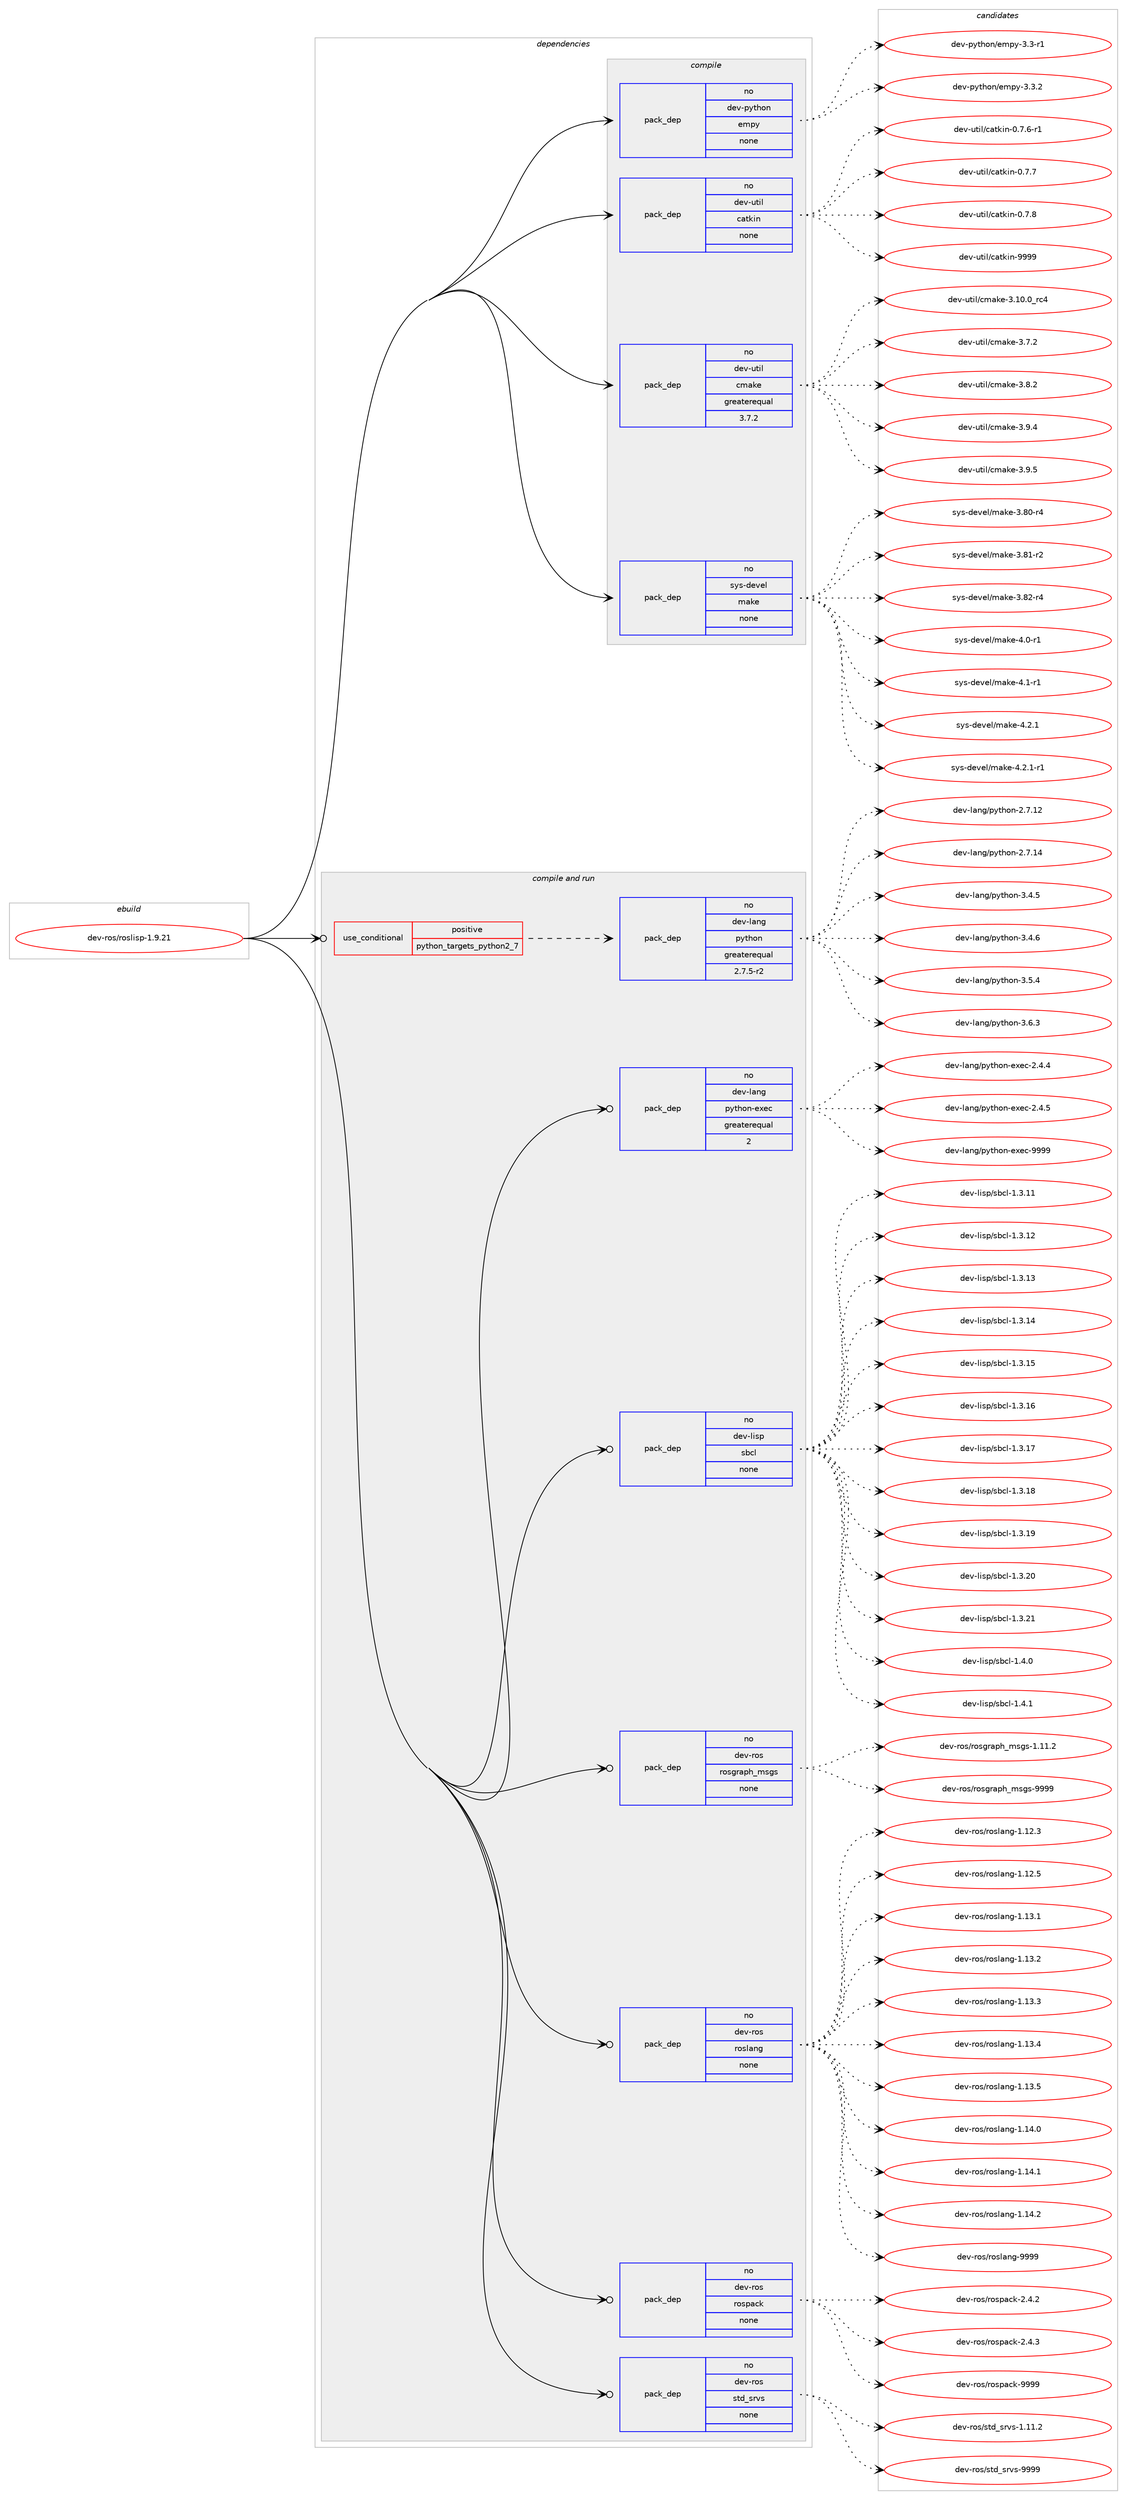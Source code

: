 digraph prolog {

# *************
# Graph options
# *************

newrank=true;
concentrate=true;
compound=true;
graph [rankdir=LR,fontname=Helvetica,fontsize=10,ranksep=1.5];#, ranksep=2.5, nodesep=0.2];
edge  [arrowhead=vee];
node  [fontname=Helvetica,fontsize=10];

# **********
# The ebuild
# **********

subgraph cluster_leftcol {
color=gray;
rank=same;
label=<<i>ebuild</i>>;
id [label="dev-ros/roslisp-1.9.21", color=red, width=4, href="../dev-ros/roslisp-1.9.21.svg"];
}

# ****************
# The dependencies
# ****************

subgraph cluster_midcol {
color=gray;
label=<<i>dependencies</i>>;
subgraph cluster_compile {
fillcolor="#eeeeee";
style=filled;
label=<<i>compile</i>>;
subgraph pack159472 {
dependency210140 [label=<<TABLE BORDER="0" CELLBORDER="1" CELLSPACING="0" CELLPADDING="4" WIDTH="220"><TR><TD ROWSPAN="6" CELLPADDING="30">pack_dep</TD></TR><TR><TD WIDTH="110">no</TD></TR><TR><TD>dev-python</TD></TR><TR><TD>empy</TD></TR><TR><TD>none</TD></TR><TR><TD></TD></TR></TABLE>>, shape=none, color=blue];
}
id:e -> dependency210140:w [weight=20,style="solid",arrowhead="vee"];
subgraph pack159473 {
dependency210141 [label=<<TABLE BORDER="0" CELLBORDER="1" CELLSPACING="0" CELLPADDING="4" WIDTH="220"><TR><TD ROWSPAN="6" CELLPADDING="30">pack_dep</TD></TR><TR><TD WIDTH="110">no</TD></TR><TR><TD>dev-util</TD></TR><TR><TD>catkin</TD></TR><TR><TD>none</TD></TR><TR><TD></TD></TR></TABLE>>, shape=none, color=blue];
}
id:e -> dependency210141:w [weight=20,style="solid",arrowhead="vee"];
subgraph pack159474 {
dependency210142 [label=<<TABLE BORDER="0" CELLBORDER="1" CELLSPACING="0" CELLPADDING="4" WIDTH="220"><TR><TD ROWSPAN="6" CELLPADDING="30">pack_dep</TD></TR><TR><TD WIDTH="110">no</TD></TR><TR><TD>dev-util</TD></TR><TR><TD>cmake</TD></TR><TR><TD>greaterequal</TD></TR><TR><TD>3.7.2</TD></TR></TABLE>>, shape=none, color=blue];
}
id:e -> dependency210142:w [weight=20,style="solid",arrowhead="vee"];
subgraph pack159475 {
dependency210143 [label=<<TABLE BORDER="0" CELLBORDER="1" CELLSPACING="0" CELLPADDING="4" WIDTH="220"><TR><TD ROWSPAN="6" CELLPADDING="30">pack_dep</TD></TR><TR><TD WIDTH="110">no</TD></TR><TR><TD>sys-devel</TD></TR><TR><TD>make</TD></TR><TR><TD>none</TD></TR><TR><TD></TD></TR></TABLE>>, shape=none, color=blue];
}
id:e -> dependency210143:w [weight=20,style="solid",arrowhead="vee"];
}
subgraph cluster_compileandrun {
fillcolor="#eeeeee";
style=filled;
label=<<i>compile and run</i>>;
subgraph cond46681 {
dependency210144 [label=<<TABLE BORDER="0" CELLBORDER="1" CELLSPACING="0" CELLPADDING="4"><TR><TD ROWSPAN="3" CELLPADDING="10">use_conditional</TD></TR><TR><TD>positive</TD></TR><TR><TD>python_targets_python2_7</TD></TR></TABLE>>, shape=none, color=red];
subgraph pack159476 {
dependency210145 [label=<<TABLE BORDER="0" CELLBORDER="1" CELLSPACING="0" CELLPADDING="4" WIDTH="220"><TR><TD ROWSPAN="6" CELLPADDING="30">pack_dep</TD></TR><TR><TD WIDTH="110">no</TD></TR><TR><TD>dev-lang</TD></TR><TR><TD>python</TD></TR><TR><TD>greaterequal</TD></TR><TR><TD>2.7.5-r2</TD></TR></TABLE>>, shape=none, color=blue];
}
dependency210144:e -> dependency210145:w [weight=20,style="dashed",arrowhead="vee"];
}
id:e -> dependency210144:w [weight=20,style="solid",arrowhead="odotvee"];
subgraph pack159477 {
dependency210146 [label=<<TABLE BORDER="0" CELLBORDER="1" CELLSPACING="0" CELLPADDING="4" WIDTH="220"><TR><TD ROWSPAN="6" CELLPADDING="30">pack_dep</TD></TR><TR><TD WIDTH="110">no</TD></TR><TR><TD>dev-lang</TD></TR><TR><TD>python-exec</TD></TR><TR><TD>greaterequal</TD></TR><TR><TD>2</TD></TR></TABLE>>, shape=none, color=blue];
}
id:e -> dependency210146:w [weight=20,style="solid",arrowhead="odotvee"];
subgraph pack159478 {
dependency210147 [label=<<TABLE BORDER="0" CELLBORDER="1" CELLSPACING="0" CELLPADDING="4" WIDTH="220"><TR><TD ROWSPAN="6" CELLPADDING="30">pack_dep</TD></TR><TR><TD WIDTH="110">no</TD></TR><TR><TD>dev-lisp</TD></TR><TR><TD>sbcl</TD></TR><TR><TD>none</TD></TR><TR><TD></TD></TR></TABLE>>, shape=none, color=blue];
}
id:e -> dependency210147:w [weight=20,style="solid",arrowhead="odotvee"];
subgraph pack159479 {
dependency210148 [label=<<TABLE BORDER="0" CELLBORDER="1" CELLSPACING="0" CELLPADDING="4" WIDTH="220"><TR><TD ROWSPAN="6" CELLPADDING="30">pack_dep</TD></TR><TR><TD WIDTH="110">no</TD></TR><TR><TD>dev-ros</TD></TR><TR><TD>rosgraph_msgs</TD></TR><TR><TD>none</TD></TR><TR><TD></TD></TR></TABLE>>, shape=none, color=blue];
}
id:e -> dependency210148:w [weight=20,style="solid",arrowhead="odotvee"];
subgraph pack159480 {
dependency210149 [label=<<TABLE BORDER="0" CELLBORDER="1" CELLSPACING="0" CELLPADDING="4" WIDTH="220"><TR><TD ROWSPAN="6" CELLPADDING="30">pack_dep</TD></TR><TR><TD WIDTH="110">no</TD></TR><TR><TD>dev-ros</TD></TR><TR><TD>roslang</TD></TR><TR><TD>none</TD></TR><TR><TD></TD></TR></TABLE>>, shape=none, color=blue];
}
id:e -> dependency210149:w [weight=20,style="solid",arrowhead="odotvee"];
subgraph pack159481 {
dependency210150 [label=<<TABLE BORDER="0" CELLBORDER="1" CELLSPACING="0" CELLPADDING="4" WIDTH="220"><TR><TD ROWSPAN="6" CELLPADDING="30">pack_dep</TD></TR><TR><TD WIDTH="110">no</TD></TR><TR><TD>dev-ros</TD></TR><TR><TD>rospack</TD></TR><TR><TD>none</TD></TR><TR><TD></TD></TR></TABLE>>, shape=none, color=blue];
}
id:e -> dependency210150:w [weight=20,style="solid",arrowhead="odotvee"];
subgraph pack159482 {
dependency210151 [label=<<TABLE BORDER="0" CELLBORDER="1" CELLSPACING="0" CELLPADDING="4" WIDTH="220"><TR><TD ROWSPAN="6" CELLPADDING="30">pack_dep</TD></TR><TR><TD WIDTH="110">no</TD></TR><TR><TD>dev-ros</TD></TR><TR><TD>std_srvs</TD></TR><TR><TD>none</TD></TR><TR><TD></TD></TR></TABLE>>, shape=none, color=blue];
}
id:e -> dependency210151:w [weight=20,style="solid",arrowhead="odotvee"];
}
subgraph cluster_run {
fillcolor="#eeeeee";
style=filled;
label=<<i>run</i>>;
}
}

# **************
# The candidates
# **************

subgraph cluster_choices {
rank=same;
color=gray;
label=<<i>candidates</i>>;

subgraph choice159472 {
color=black;
nodesep=1;
choice1001011184511212111610411111047101109112121455146514511449 [label="dev-python/empy-3.3-r1", color=red, width=4,href="../dev-python/empy-3.3-r1.svg"];
choice1001011184511212111610411111047101109112121455146514650 [label="dev-python/empy-3.3.2", color=red, width=4,href="../dev-python/empy-3.3.2.svg"];
dependency210140:e -> choice1001011184511212111610411111047101109112121455146514511449:w [style=dotted,weight="100"];
dependency210140:e -> choice1001011184511212111610411111047101109112121455146514650:w [style=dotted,weight="100"];
}
subgraph choice159473 {
color=black;
nodesep=1;
choice100101118451171161051084799971161071051104548465546544511449 [label="dev-util/catkin-0.7.6-r1", color=red, width=4,href="../dev-util/catkin-0.7.6-r1.svg"];
choice10010111845117116105108479997116107105110454846554655 [label="dev-util/catkin-0.7.7", color=red, width=4,href="../dev-util/catkin-0.7.7.svg"];
choice10010111845117116105108479997116107105110454846554656 [label="dev-util/catkin-0.7.8", color=red, width=4,href="../dev-util/catkin-0.7.8.svg"];
choice100101118451171161051084799971161071051104557575757 [label="dev-util/catkin-9999", color=red, width=4,href="../dev-util/catkin-9999.svg"];
dependency210141:e -> choice100101118451171161051084799971161071051104548465546544511449:w [style=dotted,weight="100"];
dependency210141:e -> choice10010111845117116105108479997116107105110454846554655:w [style=dotted,weight="100"];
dependency210141:e -> choice10010111845117116105108479997116107105110454846554656:w [style=dotted,weight="100"];
dependency210141:e -> choice100101118451171161051084799971161071051104557575757:w [style=dotted,weight="100"];
}
subgraph choice159474 {
color=black;
nodesep=1;
choice1001011184511711610510847991099710710145514649484648951149952 [label="dev-util/cmake-3.10.0_rc4", color=red, width=4,href="../dev-util/cmake-3.10.0_rc4.svg"];
choice10010111845117116105108479910997107101455146554650 [label="dev-util/cmake-3.7.2", color=red, width=4,href="../dev-util/cmake-3.7.2.svg"];
choice10010111845117116105108479910997107101455146564650 [label="dev-util/cmake-3.8.2", color=red, width=4,href="../dev-util/cmake-3.8.2.svg"];
choice10010111845117116105108479910997107101455146574652 [label="dev-util/cmake-3.9.4", color=red, width=4,href="../dev-util/cmake-3.9.4.svg"];
choice10010111845117116105108479910997107101455146574653 [label="dev-util/cmake-3.9.5", color=red, width=4,href="../dev-util/cmake-3.9.5.svg"];
dependency210142:e -> choice1001011184511711610510847991099710710145514649484648951149952:w [style=dotted,weight="100"];
dependency210142:e -> choice10010111845117116105108479910997107101455146554650:w [style=dotted,weight="100"];
dependency210142:e -> choice10010111845117116105108479910997107101455146564650:w [style=dotted,weight="100"];
dependency210142:e -> choice10010111845117116105108479910997107101455146574652:w [style=dotted,weight="100"];
dependency210142:e -> choice10010111845117116105108479910997107101455146574653:w [style=dotted,weight="100"];
}
subgraph choice159475 {
color=black;
nodesep=1;
choice11512111545100101118101108471099710710145514656484511452 [label="sys-devel/make-3.80-r4", color=red, width=4,href="../sys-devel/make-3.80-r4.svg"];
choice11512111545100101118101108471099710710145514656494511450 [label="sys-devel/make-3.81-r2", color=red, width=4,href="../sys-devel/make-3.81-r2.svg"];
choice11512111545100101118101108471099710710145514656504511452 [label="sys-devel/make-3.82-r4", color=red, width=4,href="../sys-devel/make-3.82-r4.svg"];
choice115121115451001011181011084710997107101455246484511449 [label="sys-devel/make-4.0-r1", color=red, width=4,href="../sys-devel/make-4.0-r1.svg"];
choice115121115451001011181011084710997107101455246494511449 [label="sys-devel/make-4.1-r1", color=red, width=4,href="../sys-devel/make-4.1-r1.svg"];
choice115121115451001011181011084710997107101455246504649 [label="sys-devel/make-4.2.1", color=red, width=4,href="../sys-devel/make-4.2.1.svg"];
choice1151211154510010111810110847109971071014552465046494511449 [label="sys-devel/make-4.2.1-r1", color=red, width=4,href="../sys-devel/make-4.2.1-r1.svg"];
dependency210143:e -> choice11512111545100101118101108471099710710145514656484511452:w [style=dotted,weight="100"];
dependency210143:e -> choice11512111545100101118101108471099710710145514656494511450:w [style=dotted,weight="100"];
dependency210143:e -> choice11512111545100101118101108471099710710145514656504511452:w [style=dotted,weight="100"];
dependency210143:e -> choice115121115451001011181011084710997107101455246484511449:w [style=dotted,weight="100"];
dependency210143:e -> choice115121115451001011181011084710997107101455246494511449:w [style=dotted,weight="100"];
dependency210143:e -> choice115121115451001011181011084710997107101455246504649:w [style=dotted,weight="100"];
dependency210143:e -> choice1151211154510010111810110847109971071014552465046494511449:w [style=dotted,weight="100"];
}
subgraph choice159476 {
color=black;
nodesep=1;
choice10010111845108971101034711212111610411111045504655464950 [label="dev-lang/python-2.7.12", color=red, width=4,href="../dev-lang/python-2.7.12.svg"];
choice10010111845108971101034711212111610411111045504655464952 [label="dev-lang/python-2.7.14", color=red, width=4,href="../dev-lang/python-2.7.14.svg"];
choice100101118451089711010347112121116104111110455146524653 [label="dev-lang/python-3.4.5", color=red, width=4,href="../dev-lang/python-3.4.5.svg"];
choice100101118451089711010347112121116104111110455146524654 [label="dev-lang/python-3.4.6", color=red, width=4,href="../dev-lang/python-3.4.6.svg"];
choice100101118451089711010347112121116104111110455146534652 [label="dev-lang/python-3.5.4", color=red, width=4,href="../dev-lang/python-3.5.4.svg"];
choice100101118451089711010347112121116104111110455146544651 [label="dev-lang/python-3.6.3", color=red, width=4,href="../dev-lang/python-3.6.3.svg"];
dependency210145:e -> choice10010111845108971101034711212111610411111045504655464950:w [style=dotted,weight="100"];
dependency210145:e -> choice10010111845108971101034711212111610411111045504655464952:w [style=dotted,weight="100"];
dependency210145:e -> choice100101118451089711010347112121116104111110455146524653:w [style=dotted,weight="100"];
dependency210145:e -> choice100101118451089711010347112121116104111110455146524654:w [style=dotted,weight="100"];
dependency210145:e -> choice100101118451089711010347112121116104111110455146534652:w [style=dotted,weight="100"];
dependency210145:e -> choice100101118451089711010347112121116104111110455146544651:w [style=dotted,weight="100"];
}
subgraph choice159477 {
color=black;
nodesep=1;
choice1001011184510897110103471121211161041111104510112010199455046524652 [label="dev-lang/python-exec-2.4.4", color=red, width=4,href="../dev-lang/python-exec-2.4.4.svg"];
choice1001011184510897110103471121211161041111104510112010199455046524653 [label="dev-lang/python-exec-2.4.5", color=red, width=4,href="../dev-lang/python-exec-2.4.5.svg"];
choice10010111845108971101034711212111610411111045101120101994557575757 [label="dev-lang/python-exec-9999", color=red, width=4,href="../dev-lang/python-exec-9999.svg"];
dependency210146:e -> choice1001011184510897110103471121211161041111104510112010199455046524652:w [style=dotted,weight="100"];
dependency210146:e -> choice1001011184510897110103471121211161041111104510112010199455046524653:w [style=dotted,weight="100"];
dependency210146:e -> choice10010111845108971101034711212111610411111045101120101994557575757:w [style=dotted,weight="100"];
}
subgraph choice159478 {
color=black;
nodesep=1;
choice1001011184510810511511247115989910845494651464949 [label="dev-lisp/sbcl-1.3.11", color=red, width=4,href="../dev-lisp/sbcl-1.3.11.svg"];
choice1001011184510810511511247115989910845494651464950 [label="dev-lisp/sbcl-1.3.12", color=red, width=4,href="../dev-lisp/sbcl-1.3.12.svg"];
choice1001011184510810511511247115989910845494651464951 [label="dev-lisp/sbcl-1.3.13", color=red, width=4,href="../dev-lisp/sbcl-1.3.13.svg"];
choice1001011184510810511511247115989910845494651464952 [label="dev-lisp/sbcl-1.3.14", color=red, width=4,href="../dev-lisp/sbcl-1.3.14.svg"];
choice1001011184510810511511247115989910845494651464953 [label="dev-lisp/sbcl-1.3.15", color=red, width=4,href="../dev-lisp/sbcl-1.3.15.svg"];
choice1001011184510810511511247115989910845494651464954 [label="dev-lisp/sbcl-1.3.16", color=red, width=4,href="../dev-lisp/sbcl-1.3.16.svg"];
choice1001011184510810511511247115989910845494651464955 [label="dev-lisp/sbcl-1.3.17", color=red, width=4,href="../dev-lisp/sbcl-1.3.17.svg"];
choice1001011184510810511511247115989910845494651464956 [label="dev-lisp/sbcl-1.3.18", color=red, width=4,href="../dev-lisp/sbcl-1.3.18.svg"];
choice1001011184510810511511247115989910845494651464957 [label="dev-lisp/sbcl-1.3.19", color=red, width=4,href="../dev-lisp/sbcl-1.3.19.svg"];
choice1001011184510810511511247115989910845494651465048 [label="dev-lisp/sbcl-1.3.20", color=red, width=4,href="../dev-lisp/sbcl-1.3.20.svg"];
choice1001011184510810511511247115989910845494651465049 [label="dev-lisp/sbcl-1.3.21", color=red, width=4,href="../dev-lisp/sbcl-1.3.21.svg"];
choice10010111845108105115112471159899108454946524648 [label="dev-lisp/sbcl-1.4.0", color=red, width=4,href="../dev-lisp/sbcl-1.4.0.svg"];
choice10010111845108105115112471159899108454946524649 [label="dev-lisp/sbcl-1.4.1", color=red, width=4,href="../dev-lisp/sbcl-1.4.1.svg"];
dependency210147:e -> choice1001011184510810511511247115989910845494651464949:w [style=dotted,weight="100"];
dependency210147:e -> choice1001011184510810511511247115989910845494651464950:w [style=dotted,weight="100"];
dependency210147:e -> choice1001011184510810511511247115989910845494651464951:w [style=dotted,weight="100"];
dependency210147:e -> choice1001011184510810511511247115989910845494651464952:w [style=dotted,weight="100"];
dependency210147:e -> choice1001011184510810511511247115989910845494651464953:w [style=dotted,weight="100"];
dependency210147:e -> choice1001011184510810511511247115989910845494651464954:w [style=dotted,weight="100"];
dependency210147:e -> choice1001011184510810511511247115989910845494651464955:w [style=dotted,weight="100"];
dependency210147:e -> choice1001011184510810511511247115989910845494651464956:w [style=dotted,weight="100"];
dependency210147:e -> choice1001011184510810511511247115989910845494651464957:w [style=dotted,weight="100"];
dependency210147:e -> choice1001011184510810511511247115989910845494651465048:w [style=dotted,weight="100"];
dependency210147:e -> choice1001011184510810511511247115989910845494651465049:w [style=dotted,weight="100"];
dependency210147:e -> choice10010111845108105115112471159899108454946524648:w [style=dotted,weight="100"];
dependency210147:e -> choice10010111845108105115112471159899108454946524649:w [style=dotted,weight="100"];
}
subgraph choice159479 {
color=black;
nodesep=1;
choice1001011184511411111547114111115103114971121049510911510311545494649494650 [label="dev-ros/rosgraph_msgs-1.11.2", color=red, width=4,href="../dev-ros/rosgraph_msgs-1.11.2.svg"];
choice100101118451141111154711411111510311497112104951091151031154557575757 [label="dev-ros/rosgraph_msgs-9999", color=red, width=4,href="../dev-ros/rosgraph_msgs-9999.svg"];
dependency210148:e -> choice1001011184511411111547114111115103114971121049510911510311545494649494650:w [style=dotted,weight="100"];
dependency210148:e -> choice100101118451141111154711411111510311497112104951091151031154557575757:w [style=dotted,weight="100"];
}
subgraph choice159480 {
color=black;
nodesep=1;
choice10010111845114111115471141111151089711010345494649504651 [label="dev-ros/roslang-1.12.3", color=red, width=4,href="../dev-ros/roslang-1.12.3.svg"];
choice10010111845114111115471141111151089711010345494649504653 [label="dev-ros/roslang-1.12.5", color=red, width=4,href="../dev-ros/roslang-1.12.5.svg"];
choice10010111845114111115471141111151089711010345494649514649 [label="dev-ros/roslang-1.13.1", color=red, width=4,href="../dev-ros/roslang-1.13.1.svg"];
choice10010111845114111115471141111151089711010345494649514650 [label="dev-ros/roslang-1.13.2", color=red, width=4,href="../dev-ros/roslang-1.13.2.svg"];
choice10010111845114111115471141111151089711010345494649514651 [label="dev-ros/roslang-1.13.3", color=red, width=4,href="../dev-ros/roslang-1.13.3.svg"];
choice10010111845114111115471141111151089711010345494649514652 [label="dev-ros/roslang-1.13.4", color=red, width=4,href="../dev-ros/roslang-1.13.4.svg"];
choice10010111845114111115471141111151089711010345494649514653 [label="dev-ros/roslang-1.13.5", color=red, width=4,href="../dev-ros/roslang-1.13.5.svg"];
choice10010111845114111115471141111151089711010345494649524648 [label="dev-ros/roslang-1.14.0", color=red, width=4,href="../dev-ros/roslang-1.14.0.svg"];
choice10010111845114111115471141111151089711010345494649524649 [label="dev-ros/roslang-1.14.1", color=red, width=4,href="../dev-ros/roslang-1.14.1.svg"];
choice10010111845114111115471141111151089711010345494649524650 [label="dev-ros/roslang-1.14.2", color=red, width=4,href="../dev-ros/roslang-1.14.2.svg"];
choice1001011184511411111547114111115108971101034557575757 [label="dev-ros/roslang-9999", color=red, width=4,href="../dev-ros/roslang-9999.svg"];
dependency210149:e -> choice10010111845114111115471141111151089711010345494649504651:w [style=dotted,weight="100"];
dependency210149:e -> choice10010111845114111115471141111151089711010345494649504653:w [style=dotted,weight="100"];
dependency210149:e -> choice10010111845114111115471141111151089711010345494649514649:w [style=dotted,weight="100"];
dependency210149:e -> choice10010111845114111115471141111151089711010345494649514650:w [style=dotted,weight="100"];
dependency210149:e -> choice10010111845114111115471141111151089711010345494649514651:w [style=dotted,weight="100"];
dependency210149:e -> choice10010111845114111115471141111151089711010345494649514652:w [style=dotted,weight="100"];
dependency210149:e -> choice10010111845114111115471141111151089711010345494649514653:w [style=dotted,weight="100"];
dependency210149:e -> choice10010111845114111115471141111151089711010345494649524648:w [style=dotted,weight="100"];
dependency210149:e -> choice10010111845114111115471141111151089711010345494649524649:w [style=dotted,weight="100"];
dependency210149:e -> choice10010111845114111115471141111151089711010345494649524650:w [style=dotted,weight="100"];
dependency210149:e -> choice1001011184511411111547114111115108971101034557575757:w [style=dotted,weight="100"];
}
subgraph choice159481 {
color=black;
nodesep=1;
choice10010111845114111115471141111151129799107455046524650 [label="dev-ros/rospack-2.4.2", color=red, width=4,href="../dev-ros/rospack-2.4.2.svg"];
choice10010111845114111115471141111151129799107455046524651 [label="dev-ros/rospack-2.4.3", color=red, width=4,href="../dev-ros/rospack-2.4.3.svg"];
choice100101118451141111154711411111511297991074557575757 [label="dev-ros/rospack-9999", color=red, width=4,href="../dev-ros/rospack-9999.svg"];
dependency210150:e -> choice10010111845114111115471141111151129799107455046524650:w [style=dotted,weight="100"];
dependency210150:e -> choice10010111845114111115471141111151129799107455046524651:w [style=dotted,weight="100"];
dependency210150:e -> choice100101118451141111154711411111511297991074557575757:w [style=dotted,weight="100"];
}
subgraph choice159482 {
color=black;
nodesep=1;
choice10010111845114111115471151161009511511411811545494649494650 [label="dev-ros/std_srvs-1.11.2", color=red, width=4,href="../dev-ros/std_srvs-1.11.2.svg"];
choice1001011184511411111547115116100951151141181154557575757 [label="dev-ros/std_srvs-9999", color=red, width=4,href="../dev-ros/std_srvs-9999.svg"];
dependency210151:e -> choice10010111845114111115471151161009511511411811545494649494650:w [style=dotted,weight="100"];
dependency210151:e -> choice1001011184511411111547115116100951151141181154557575757:w [style=dotted,weight="100"];
}
}

}
